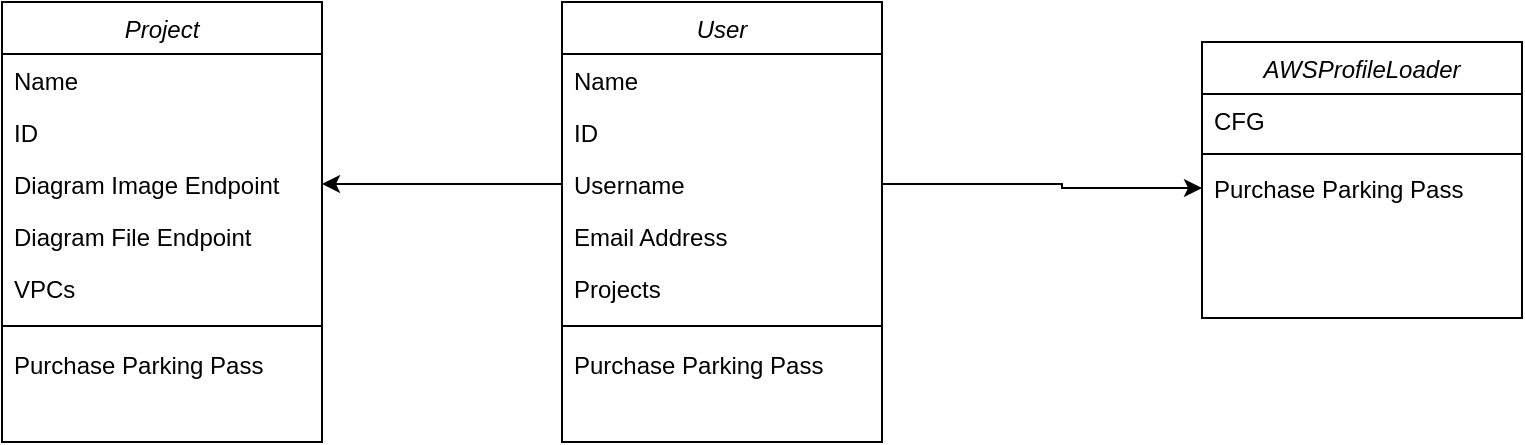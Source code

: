 <mxfile version="16.2.3" type="github">
  <diagram id="C5RBs43oDa-KdzZeNtuy" name="Page-1">
    <mxGraphModel dx="2633" dy="2256" grid="1" gridSize="10" guides="1" tooltips="1" connect="1" arrows="1" fold="1" page="1" pageScale="1" pageWidth="827" pageHeight="1169" math="0" shadow="0">
      <root>
        <mxCell id="WIyWlLk6GJQsqaUBKTNV-0" />
        <mxCell id="WIyWlLk6GJQsqaUBKTNV-1" parent="WIyWlLk6GJQsqaUBKTNV-0" />
        <mxCell id="mYZx82FeVcS-x1RX61e2-0" value="User" style="swimlane;fontStyle=2;align=center;verticalAlign=top;childLayout=stackLayout;horizontal=1;startSize=26;horizontalStack=0;resizeParent=1;resizeLast=0;collapsible=1;marginBottom=0;rounded=0;shadow=0;strokeWidth=1;" parent="WIyWlLk6GJQsqaUBKTNV-1" vertex="1">
          <mxGeometry x="210" y="-230" width="160" height="220" as="geometry">
            <mxRectangle x="230" y="140" width="160" height="26" as="alternateBounds" />
          </mxGeometry>
        </mxCell>
        <mxCell id="mYZx82FeVcS-x1RX61e2-1" value="Name" style="text;align=left;verticalAlign=top;spacingLeft=4;spacingRight=4;overflow=hidden;rotatable=0;points=[[0,0.5],[1,0.5]];portConstraint=eastwest;" parent="mYZx82FeVcS-x1RX61e2-0" vertex="1">
          <mxGeometry y="26" width="160" height="26" as="geometry" />
        </mxCell>
        <mxCell id="plb2aTpse7KE3KyZSKxy-8" value="ID" style="text;align=left;verticalAlign=top;spacingLeft=4;spacingRight=4;overflow=hidden;rotatable=0;points=[[0,0.5],[1,0.5]];portConstraint=eastwest;rounded=0;shadow=0;html=0;" vertex="1" parent="mYZx82FeVcS-x1RX61e2-0">
          <mxGeometry y="52" width="160" height="26" as="geometry" />
        </mxCell>
        <mxCell id="mYZx82FeVcS-x1RX61e2-6" value="Username" style="text;align=left;verticalAlign=top;spacingLeft=4;spacingRight=4;overflow=hidden;rotatable=0;points=[[0,0.5],[1,0.5]];portConstraint=eastwest;rounded=0;shadow=0;html=0;" parent="mYZx82FeVcS-x1RX61e2-0" vertex="1">
          <mxGeometry y="78" width="160" height="26" as="geometry" />
        </mxCell>
        <mxCell id="mYZx82FeVcS-x1RX61e2-2" value="Email Address" style="text;align=left;verticalAlign=top;spacingLeft=4;spacingRight=4;overflow=hidden;rotatable=0;points=[[0,0.5],[1,0.5]];portConstraint=eastwest;rounded=0;shadow=0;html=0;" parent="mYZx82FeVcS-x1RX61e2-0" vertex="1">
          <mxGeometry y="104" width="160" height="26" as="geometry" />
        </mxCell>
        <mxCell id="plb2aTpse7KE3KyZSKxy-7" value="Projects" style="text;align=left;verticalAlign=top;spacingLeft=4;spacingRight=4;overflow=hidden;rotatable=0;points=[[0,0.5],[1,0.5]];portConstraint=eastwest;rounded=0;shadow=0;html=0;" vertex="1" parent="mYZx82FeVcS-x1RX61e2-0">
          <mxGeometry y="130" width="160" height="26" as="geometry" />
        </mxCell>
        <mxCell id="mYZx82FeVcS-x1RX61e2-3" value="" style="line;html=1;strokeWidth=1;align=left;verticalAlign=middle;spacingTop=-1;spacingLeft=3;spacingRight=3;rotatable=0;labelPosition=right;points=[];portConstraint=eastwest;" parent="mYZx82FeVcS-x1RX61e2-0" vertex="1">
          <mxGeometry y="156" width="160" height="12" as="geometry" />
        </mxCell>
        <mxCell id="mYZx82FeVcS-x1RX61e2-4" value="Purchase Parking Pass" style="text;align=left;verticalAlign=top;spacingLeft=4;spacingRight=4;overflow=hidden;rotatable=0;points=[[0,0.5],[1,0.5]];portConstraint=eastwest;" parent="mYZx82FeVcS-x1RX61e2-0" vertex="1">
          <mxGeometry y="168" width="160" height="26" as="geometry" />
        </mxCell>
        <mxCell id="mYZx82FeVcS-x1RX61e2-15" value="AWSProfileLoader" style="swimlane;fontStyle=2;align=center;verticalAlign=top;childLayout=stackLayout;horizontal=1;startSize=26;horizontalStack=0;resizeParent=1;resizeLast=0;collapsible=1;marginBottom=0;rounded=0;shadow=0;strokeWidth=1;" parent="WIyWlLk6GJQsqaUBKTNV-1" vertex="1">
          <mxGeometry x="530" y="-210" width="160" height="138" as="geometry">
            <mxRectangle x="230" y="140" width="160" height="26" as="alternateBounds" />
          </mxGeometry>
        </mxCell>
        <mxCell id="mYZx82FeVcS-x1RX61e2-16" value="CFG" style="text;align=left;verticalAlign=top;spacingLeft=4;spacingRight=4;overflow=hidden;rotatable=0;points=[[0,0.5],[1,0.5]];portConstraint=eastwest;" parent="mYZx82FeVcS-x1RX61e2-15" vertex="1">
          <mxGeometry y="26" width="160" height="26" as="geometry" />
        </mxCell>
        <mxCell id="mYZx82FeVcS-x1RX61e2-18" value="" style="line;html=1;strokeWidth=1;align=left;verticalAlign=middle;spacingTop=-1;spacingLeft=3;spacingRight=3;rotatable=0;labelPosition=right;points=[];portConstraint=eastwest;" parent="mYZx82FeVcS-x1RX61e2-15" vertex="1">
          <mxGeometry y="52" width="160" height="8" as="geometry" />
        </mxCell>
        <mxCell id="mYZx82FeVcS-x1RX61e2-19" value="Purchase Parking Pass" style="text;align=left;verticalAlign=top;spacingLeft=4;spacingRight=4;overflow=hidden;rotatable=0;points=[[0,0.5],[1,0.5]];portConstraint=eastwest;" parent="mYZx82FeVcS-x1RX61e2-15" vertex="1">
          <mxGeometry y="60" width="160" height="26" as="geometry" />
        </mxCell>
        <mxCell id="mYZx82FeVcS-x1RX61e2-21" style="edgeStyle=orthogonalEdgeStyle;rounded=0;orthogonalLoop=1;jettySize=auto;html=1;exitX=1;exitY=0.5;exitDx=0;exitDy=0;entryX=0;entryY=0.5;entryDx=0;entryDy=0;" parent="WIyWlLk6GJQsqaUBKTNV-1" source="mYZx82FeVcS-x1RX61e2-6" edge="1" target="mYZx82FeVcS-x1RX61e2-19">
          <mxGeometry relative="1" as="geometry">
            <mxPoint x="500" y="-165" as="targetPoint" />
            <Array as="points">
              <mxPoint x="460" y="-139" />
              <mxPoint x="460" y="-137" />
            </Array>
          </mxGeometry>
        </mxCell>
        <mxCell id="plb2aTpse7KE3KyZSKxy-0" value="" style="endArrow=classic;html=1;rounded=0;exitX=0;exitY=0.5;exitDx=0;exitDy=0;entryX=1;entryY=0.5;entryDx=0;entryDy=0;" edge="1" parent="WIyWlLk6GJQsqaUBKTNV-1" source="mYZx82FeVcS-x1RX61e2-6">
          <mxGeometry width="50" height="50" relative="1" as="geometry">
            <mxPoint x="120" y="-110" as="sourcePoint" />
            <mxPoint x="90" y="-139" as="targetPoint" />
          </mxGeometry>
        </mxCell>
        <mxCell id="plb2aTpse7KE3KyZSKxy-1" value="Project" style="swimlane;fontStyle=2;align=center;verticalAlign=top;childLayout=stackLayout;horizontal=1;startSize=26;horizontalStack=0;resizeParent=1;resizeLast=0;collapsible=1;marginBottom=0;rounded=0;shadow=0;strokeWidth=1;" vertex="1" parent="WIyWlLk6GJQsqaUBKTNV-1">
          <mxGeometry x="-70" y="-230" width="160" height="220" as="geometry">
            <mxRectangle x="230" y="140" width="160" height="26" as="alternateBounds" />
          </mxGeometry>
        </mxCell>
        <mxCell id="plb2aTpse7KE3KyZSKxy-2" value="Name" style="text;align=left;verticalAlign=top;spacingLeft=4;spacingRight=4;overflow=hidden;rotatable=0;points=[[0,0.5],[1,0.5]];portConstraint=eastwest;" vertex="1" parent="plb2aTpse7KE3KyZSKxy-1">
          <mxGeometry y="26" width="160" height="26" as="geometry" />
        </mxCell>
        <mxCell id="plb2aTpse7KE3KyZSKxy-3" value="ID" style="text;align=left;verticalAlign=top;spacingLeft=4;spacingRight=4;overflow=hidden;rotatable=0;points=[[0,0.5],[1,0.5]];portConstraint=eastwest;rounded=0;shadow=0;html=0;" vertex="1" parent="plb2aTpse7KE3KyZSKxy-1">
          <mxGeometry y="52" width="160" height="26" as="geometry" />
        </mxCell>
        <mxCell id="plb2aTpse7KE3KyZSKxy-12" value="Diagram Image Endpoint" style="text;align=left;verticalAlign=top;spacingLeft=4;spacingRight=4;overflow=hidden;rotatable=0;points=[[0,0.5],[1,0.5]];portConstraint=eastwest;rounded=0;shadow=0;html=0;" vertex="1" parent="plb2aTpse7KE3KyZSKxy-1">
          <mxGeometry y="78" width="160" height="26" as="geometry" />
        </mxCell>
        <mxCell id="plb2aTpse7KE3KyZSKxy-13" value="Diagram File Endpoint" style="text;align=left;verticalAlign=top;spacingLeft=4;spacingRight=4;overflow=hidden;rotatable=0;points=[[0,0.5],[1,0.5]];portConstraint=eastwest;rounded=0;shadow=0;html=0;" vertex="1" parent="plb2aTpse7KE3KyZSKxy-1">
          <mxGeometry y="104" width="160" height="26" as="geometry" />
        </mxCell>
        <mxCell id="plb2aTpse7KE3KyZSKxy-14" value="VPCs" style="text;align=left;verticalAlign=top;spacingLeft=4;spacingRight=4;overflow=hidden;rotatable=0;points=[[0,0.5],[1,0.5]];portConstraint=eastwest;rounded=0;shadow=0;html=0;" vertex="1" parent="plb2aTpse7KE3KyZSKxy-1">
          <mxGeometry y="130" width="160" height="26" as="geometry" />
        </mxCell>
        <mxCell id="plb2aTpse7KE3KyZSKxy-5" value="" style="line;html=1;strokeWidth=1;align=left;verticalAlign=middle;spacingTop=-1;spacingLeft=3;spacingRight=3;rotatable=0;labelPosition=right;points=[];portConstraint=eastwest;" vertex="1" parent="plb2aTpse7KE3KyZSKxy-1">
          <mxGeometry y="156" width="160" height="12" as="geometry" />
        </mxCell>
        <mxCell id="plb2aTpse7KE3KyZSKxy-6" value="Purchase Parking Pass" style="text;align=left;verticalAlign=top;spacingLeft=4;spacingRight=4;overflow=hidden;rotatable=0;points=[[0,0.5],[1,0.5]];portConstraint=eastwest;" vertex="1" parent="plb2aTpse7KE3KyZSKxy-1">
          <mxGeometry y="168" width="160" height="26" as="geometry" />
        </mxCell>
      </root>
    </mxGraphModel>
  </diagram>
</mxfile>
